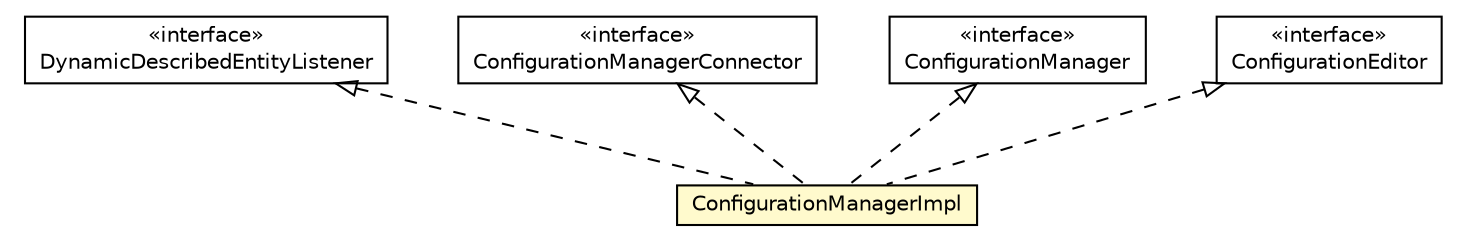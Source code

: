 #!/usr/local/bin/dot
#
# Class diagram 
# Generated by UMLGraph version R5_6-24-gf6e263 (http://www.umlgraph.org/)
#

digraph G {
	edge [fontname="Helvetica",fontsize=10,labelfontname="Helvetica",labelfontsize=10];
	node [fontname="Helvetica",fontsize=10,shape=plaintext];
	nodesep=0.25;
	ranksep=0.5;
	// org.universAAL.middleware.interfaces.configuration.configurationDefinitionTypes.DynamicDescribedEntityListener
	c143203 [label=<<table title="org.universAAL.middleware.interfaces.configuration.configurationDefinitionTypes.DynamicDescribedEntityListener" border="0" cellborder="1" cellspacing="0" cellpadding="2" port="p" href="../../../../interfaces/configuration/configurationDefinitionTypes/DynamicDescribedEntityListener.html">
		<tr><td><table border="0" cellspacing="0" cellpadding="1">
<tr><td align="center" balign="center"> &#171;interface&#187; </td></tr>
<tr><td align="center" balign="center"> DynamicDescribedEntityListener </td></tr>
		</table></td></tr>
		</table>>, URL="../../../../interfaces/configuration/configurationDefinitionTypes/DynamicDescribedEntityListener.html", fontname="Helvetica", fontcolor="black", fontsize=10.0];
	// org.universAAL.middleware.managers.api.ConfigurationManagerConnector
	c143268 [label=<<table title="org.universAAL.middleware.managers.api.ConfigurationManagerConnector" border="0" cellborder="1" cellspacing="0" cellpadding="2" port="p" href="../../../api/ConfigurationManagerConnector.html">
		<tr><td><table border="0" cellspacing="0" cellpadding="1">
<tr><td align="center" balign="center"> &#171;interface&#187; </td></tr>
<tr><td align="center" balign="center"> ConfigurationManagerConnector </td></tr>
		</table></td></tr>
		</table>>, URL="../../../api/ConfigurationManagerConnector.html", fontname="Helvetica", fontcolor="black", fontsize=10.0];
	// org.universAAL.middleware.managers.api.ConfigurationManager
	c143269 [label=<<table title="org.universAAL.middleware.managers.api.ConfigurationManager" border="0" cellborder="1" cellspacing="0" cellpadding="2" port="p" href="../../../api/ConfigurationManager.html">
		<tr><td><table border="0" cellspacing="0" cellpadding="1">
<tr><td align="center" balign="center"> &#171;interface&#187; </td></tr>
<tr><td align="center" balign="center"> ConfigurationManager </td></tr>
		</table></td></tr>
		</table>>, URL="../../../api/ConfigurationManager.html", fontname="Helvetica", fontcolor="black", fontsize=10.0];
	// org.universAAL.middleware.managers.api.ConfigurationEditor
	c143278 [label=<<table title="org.universAAL.middleware.managers.api.ConfigurationEditor" border="0" cellborder="1" cellspacing="0" cellpadding="2" port="p" href="../../../api/ConfigurationEditor.html">
		<tr><td><table border="0" cellspacing="0" cellpadding="1">
<tr><td align="center" balign="center"> &#171;interface&#187; </td></tr>
<tr><td align="center" balign="center"> ConfigurationEditor </td></tr>
		</table></td></tr>
		</table>>, URL="../../../api/ConfigurationEditor.html", fontname="Helvetica", fontcolor="black", fontsize=10.0];
	// org.universAAL.middleware.managers.configuration.core.impl.ConfigurationManagerImpl
	c143312 [label=<<table title="org.universAAL.middleware.managers.configuration.core.impl.ConfigurationManagerImpl" border="0" cellborder="1" cellspacing="0" cellpadding="2" port="p" bgcolor="lemonChiffon" href="./ConfigurationManagerImpl.html">
		<tr><td><table border="0" cellspacing="0" cellpadding="1">
<tr><td align="center" balign="center"> ConfigurationManagerImpl </td></tr>
		</table></td></tr>
		</table>>, URL="./ConfigurationManagerImpl.html", fontname="Helvetica", fontcolor="black", fontsize=10.0];
	//org.universAAL.middleware.managers.configuration.core.impl.ConfigurationManagerImpl implements org.universAAL.middleware.managers.api.ConfigurationManager
	c143269:p -> c143312:p [dir=back,arrowtail=empty,style=dashed];
	//org.universAAL.middleware.managers.configuration.core.impl.ConfigurationManagerImpl implements org.universAAL.middleware.managers.api.ConfigurationManagerConnector
	c143268:p -> c143312:p [dir=back,arrowtail=empty,style=dashed];
	//org.universAAL.middleware.managers.configuration.core.impl.ConfigurationManagerImpl implements org.universAAL.middleware.managers.api.ConfigurationEditor
	c143278:p -> c143312:p [dir=back,arrowtail=empty,style=dashed];
	//org.universAAL.middleware.managers.configuration.core.impl.ConfigurationManagerImpl implements org.universAAL.middleware.interfaces.configuration.configurationDefinitionTypes.DynamicDescribedEntityListener
	c143203:p -> c143312:p [dir=back,arrowtail=empty,style=dashed];
}

